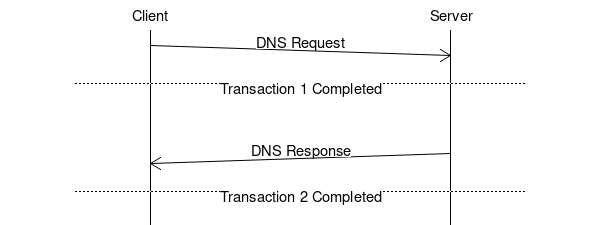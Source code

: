 # MSC Sequence Diagram Example: DNS Query Transaction

msc {
    # Chart Options
    arcgradient = "10";

    # Entities
    a [ label = "Client" ], b [ label = "Server" ];

    # Message Flow
    a =>> b [ label = "DNS Request" ];
    --- [ label = "Transaction 1 Completed" ];
    |||;
    b =>> a [ label = "DNS Response" ];
    --- [ label = "Transaction 2 Completed" ];
}
